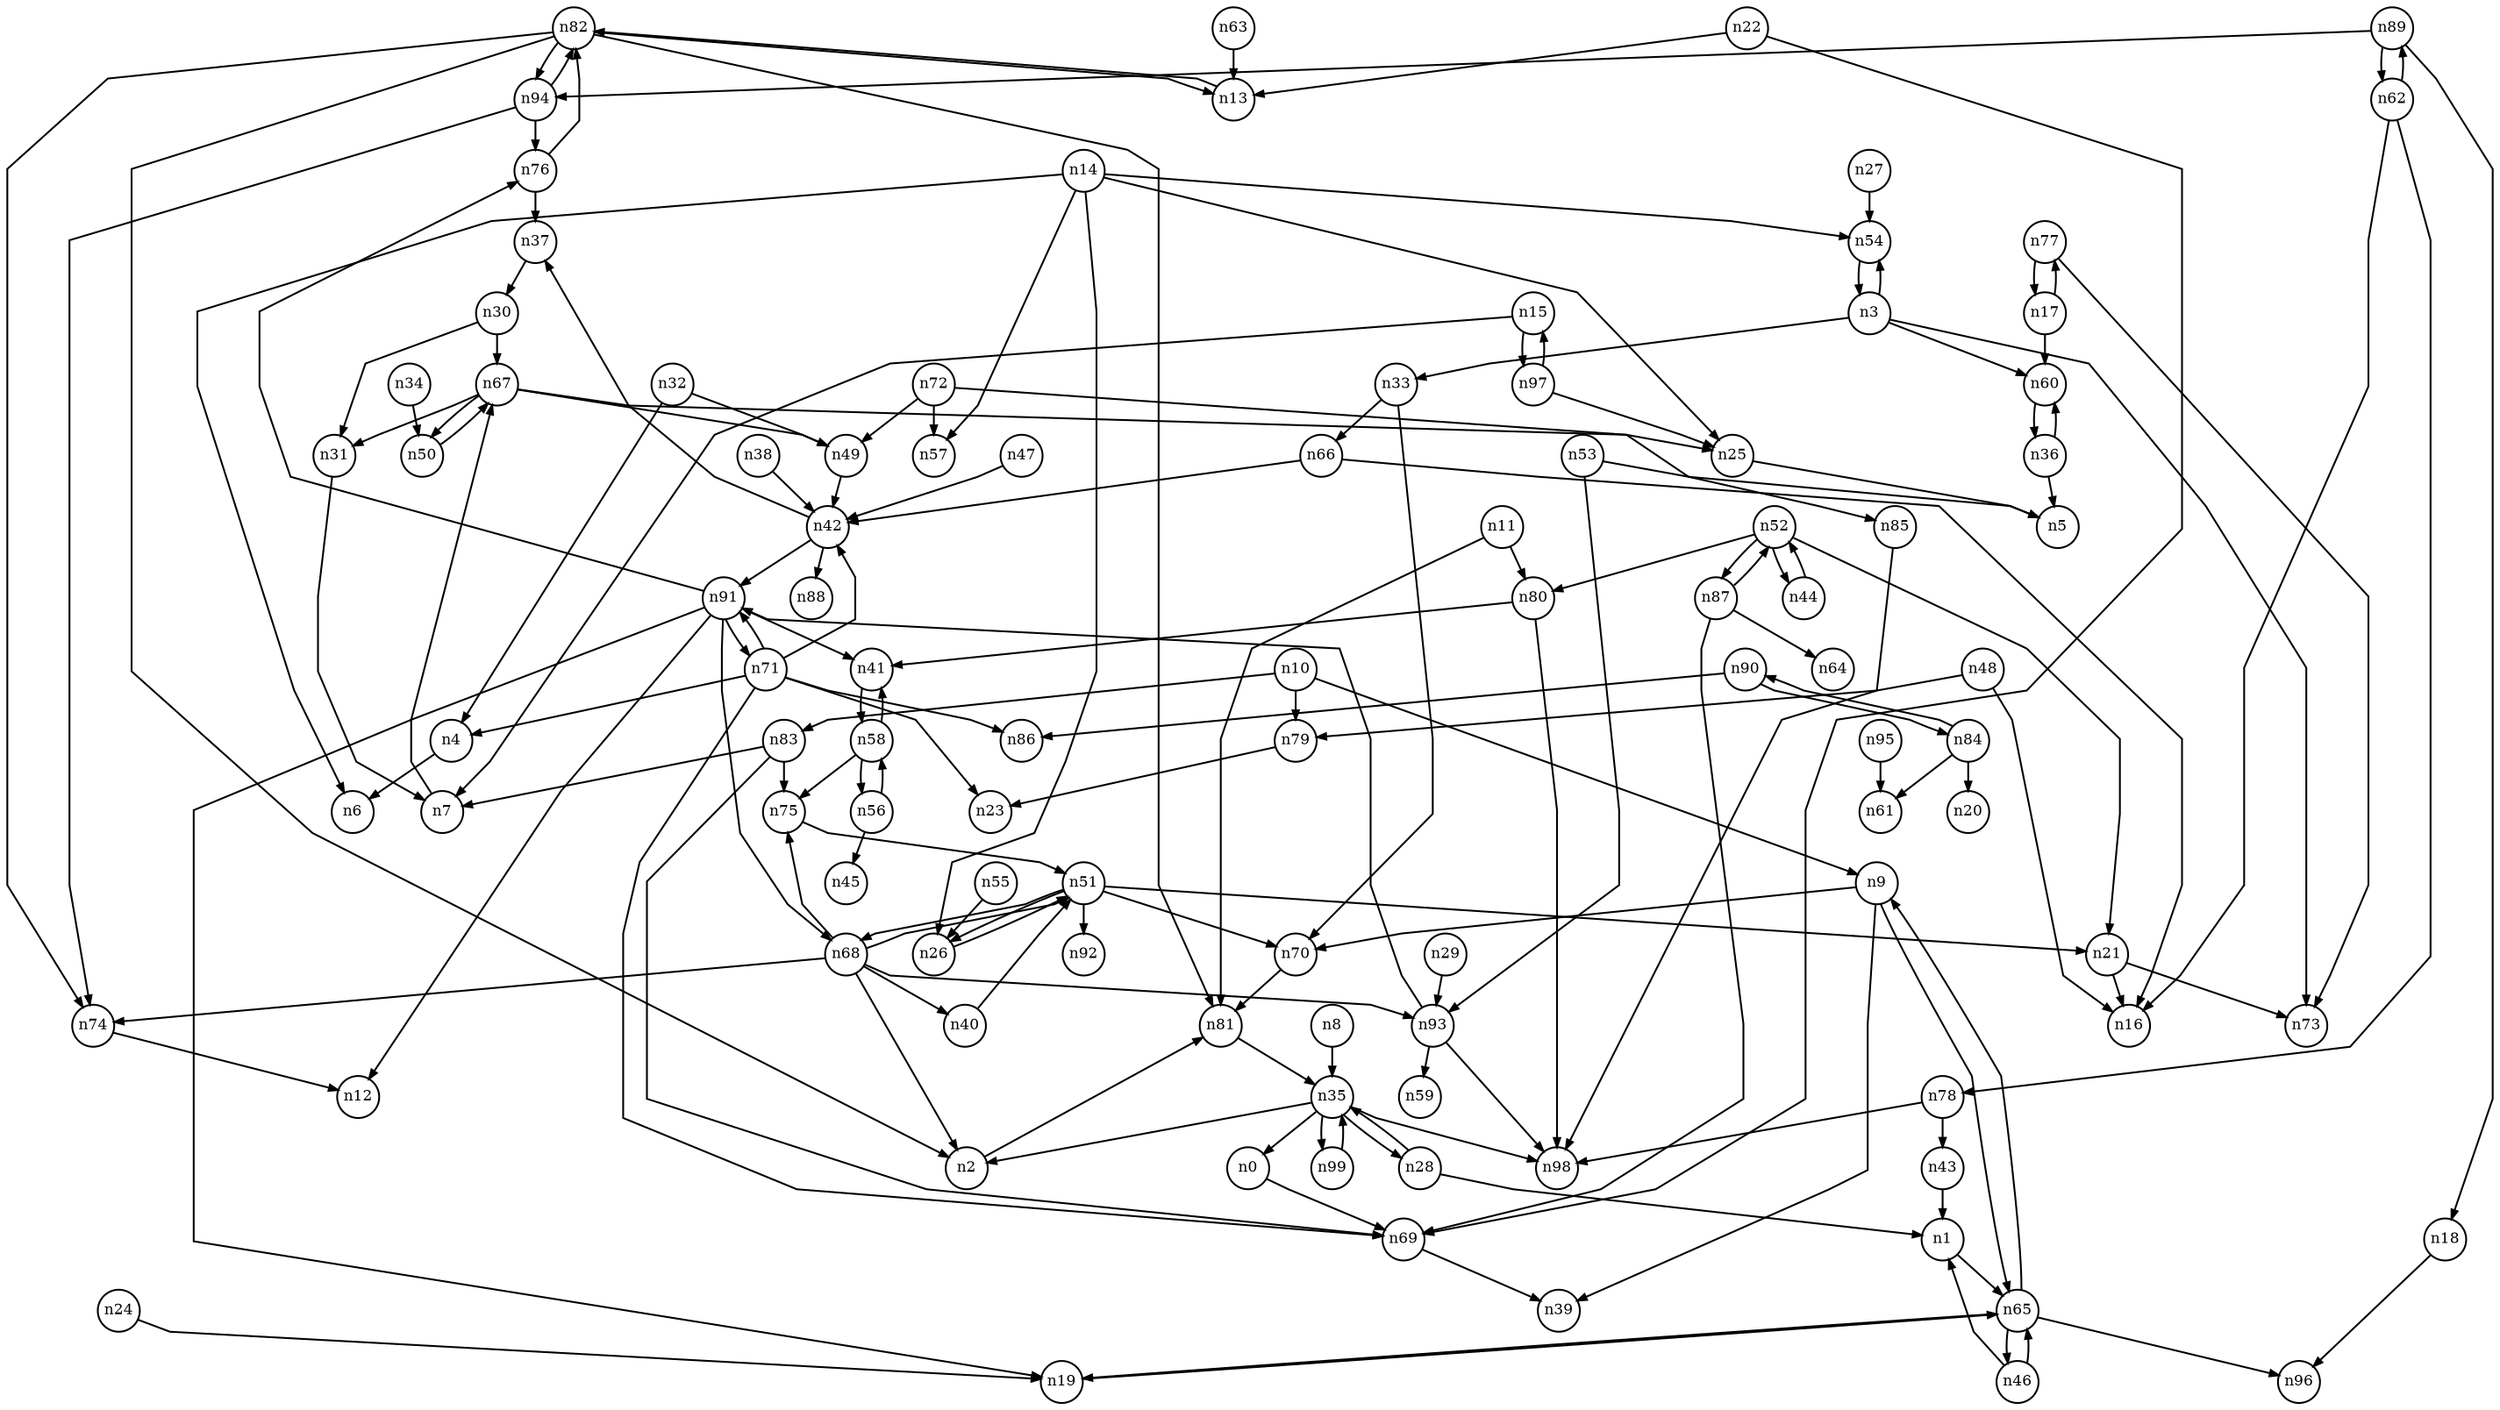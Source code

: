 digraph G{
splines=polyline;
ranksep=0.22;
nodesep=0.22;
nodesize=0.32;
fontsize=8
edge [arrowsize=0.5]
node [fontsize=8 shape=circle width=0.32 fixedsize=shape];

n69 -> n39
n0 -> n69
n81 -> n35
n2 -> n81
n33 -> n66
n33 -> n70
n3 -> n33
n3 -> n54
n3 -> n60
n3 -> n73
n54 -> n3
n60 -> n36
n4 -> n6
n35 -> n0
n35 -> n2
n35 -> n98
n35 -> n99
n35 -> n28
n8 -> n35
n9 -> n39
n9 -> n70
n9 -> n65
n70 -> n81
n10 -> n9
n10 -> n79
n10 -> n83
n79 -> n23
n83 -> n7
n83 -> n69
n83 -> n75
n80 -> n41
n80 -> n98
n11 -> n80
n11 -> n81
n14 -> n6
n14 -> n25
n14 -> n26
n14 -> n54
n14 -> n57
n25 -> n5
n26 -> n51
n7 -> n67
n15 -> n7
n15 -> n97
n17 -> n60
n17 -> n77
n18 -> n96
n21 -> n16
n21 -> n73
n13 -> n82
n22 -> n13
n22 -> n69
n19 -> n65
n24 -> n19
n27 -> n54
n1 -> n65
n28 -> n1
n28 -> n35
n93 -> n59
n93 -> n98
n93 -> n91
n29 -> n93
n31 -> n7
n30 -> n31
n30 -> n67
n67 -> n25
n67 -> n31
n67 -> n49
n67 -> n50
n32 -> n4
n32 -> n49
n49 -> n42
n66 -> n16
n66 -> n42
n50 -> n67
n34 -> n50
n99 -> n35
n36 -> n5
n36 -> n60
n42 -> n37
n42 -> n88
n42 -> n91
n38 -> n42
n37 -> n30
n43 -> n1
n46 -> n1
n46 -> n65
n47 -> n42
n48 -> n16
n48 -> n79
n51 -> n21
n51 -> n26
n51 -> n68
n51 -> n70
n51 -> n92
n68 -> n2
n68 -> n40
n68 -> n74
n68 -> n75
n68 -> n93
n68 -> n51
n52 -> n21
n52 -> n44
n52 -> n80
n52 -> n87
n44 -> n52
n87 -> n64
n87 -> n69
n87 -> n52
n53 -> n5
n53 -> n93
n55 -> n26
n56 -> n45
n56 -> n58
n58 -> n41
n58 -> n75
n58 -> n56
n41 -> n58
n75 -> n51
n62 -> n16
n62 -> n78
n62 -> n89
n78 -> n43
n78 -> n98
n89 -> n18
n89 -> n94
n89 -> n62
n63 -> n13
n65 -> n9
n65 -> n19
n65 -> n46
n65 -> n96
n40 -> n51
n74 -> n12
n71 -> n4
n71 -> n23
n71 -> n42
n71 -> n69
n71 -> n86
n71 -> n91
n72 -> n49
n72 -> n57
n72 -> n85
n85 -> n98
n76 -> n37
n76 -> n82
n77 -> n17
n77 -> n73
n82 -> n2
n82 -> n13
n82 -> n74
n82 -> n81
n82 -> n94
n94 -> n74
n94 -> n76
n94 -> n82
n84 -> n20
n84 -> n61
n84 -> n90
n90 -> n84
n90 -> n86
n91 -> n12
n91 -> n19
n91 -> n41
n91 -> n68
n91 -> n71
n91 -> n76
n95 -> n61
n97 -> n15
n97 -> n25
}
